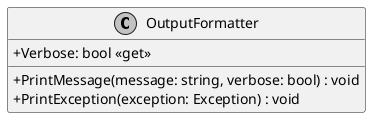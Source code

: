 @startuml OutputFormatter
skinparam monochrome true
skinparam classAttributeIconSize 0

class OutputFormatter {
    + Verbose: bool <<get>>

    + PrintMessage(message: string, verbose: bool) : void
    + PrintException(exception: Exception) : void
}
@enduml
